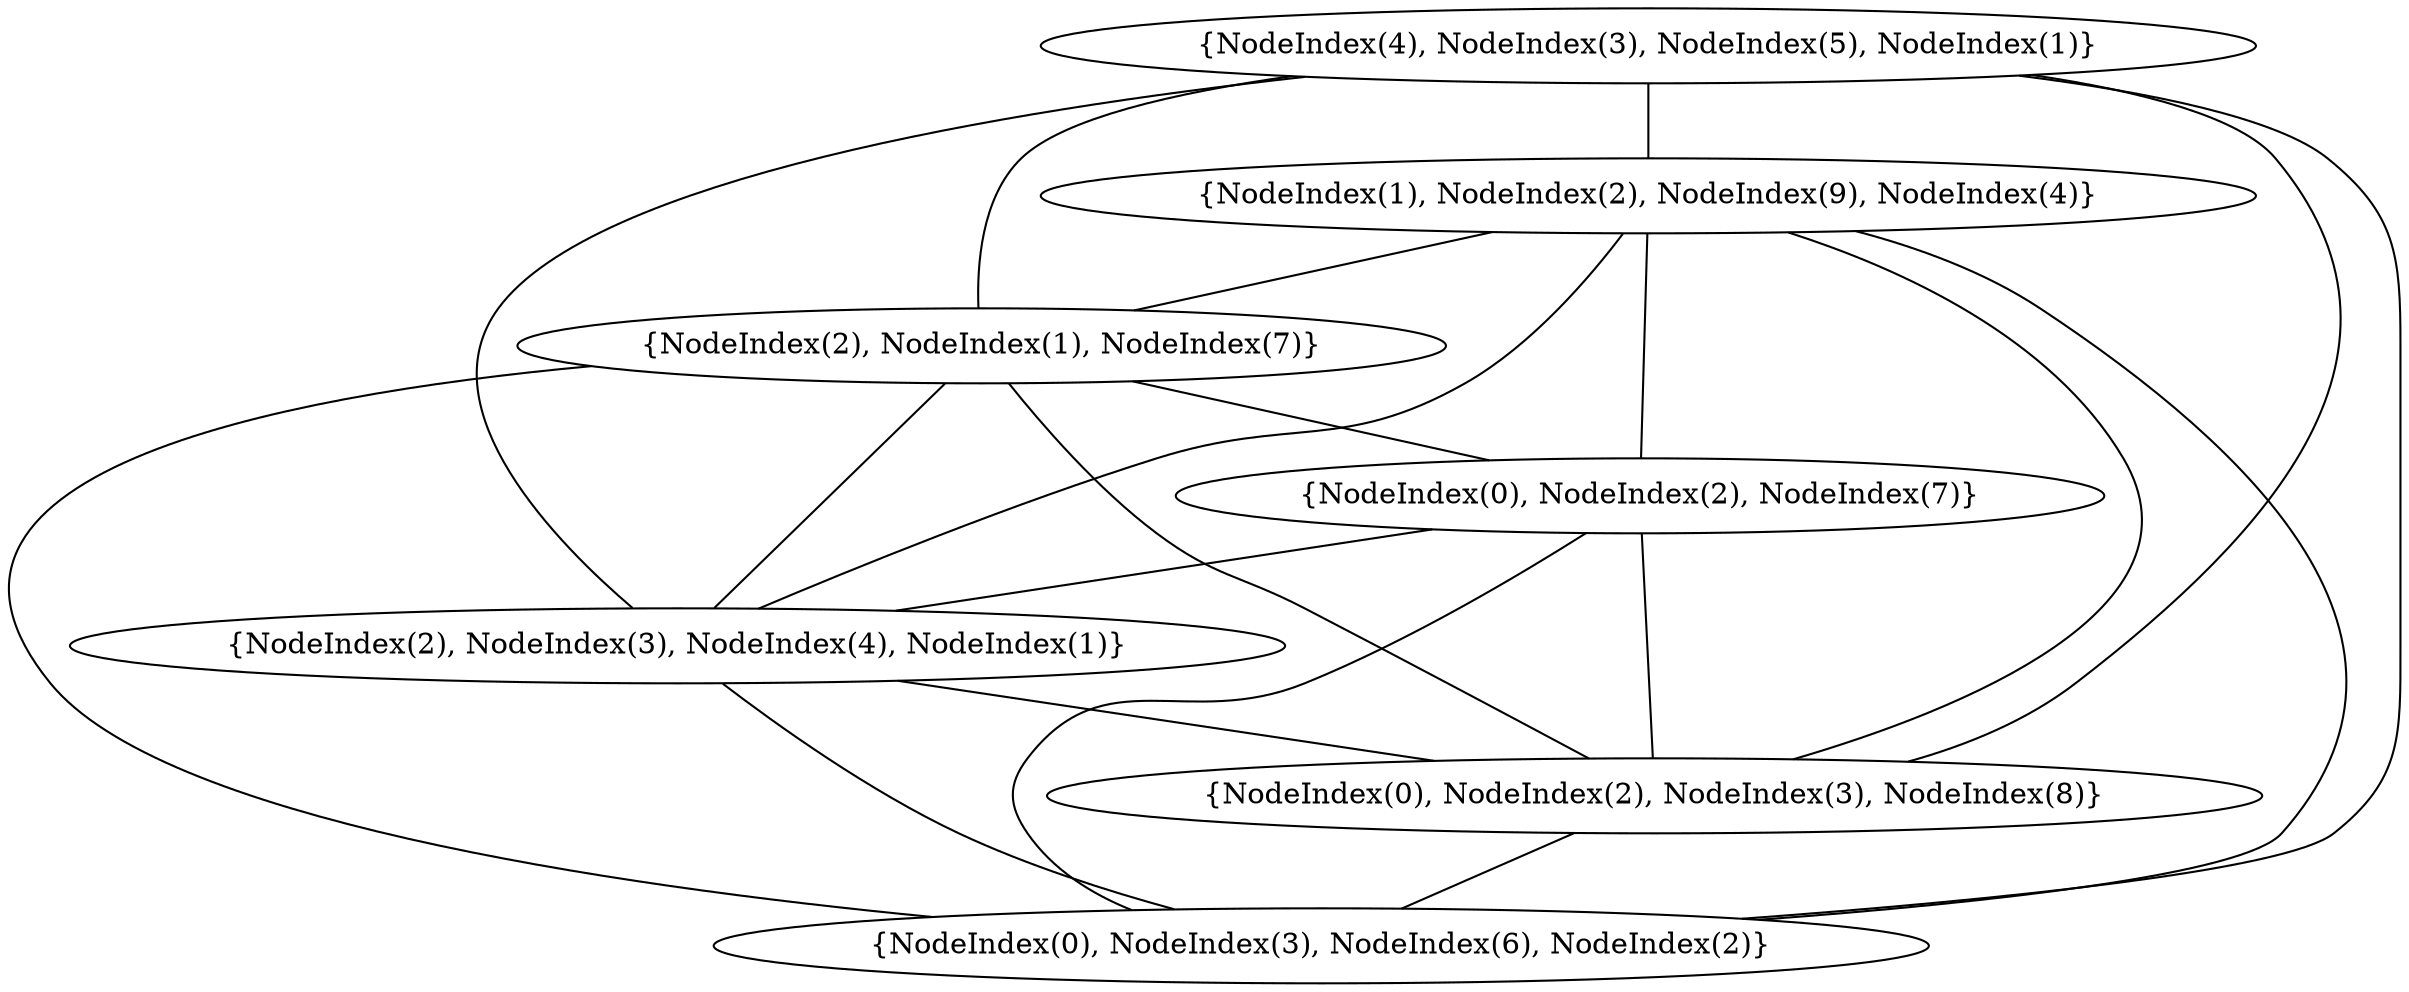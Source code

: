 graph {
    0 [ label = "{NodeIndex(0), NodeIndex(3), NodeIndex(6), NodeIndex(2)}" ]
    1 [ label = "{NodeIndex(0), NodeIndex(2), NodeIndex(3), NodeIndex(8)}" ]
    2 [ label = "{NodeIndex(2), NodeIndex(3), NodeIndex(4), NodeIndex(1)}" ]
    3 [ label = "{NodeIndex(0), NodeIndex(2), NodeIndex(7)}" ]
    4 [ label = "{NodeIndex(2), NodeIndex(1), NodeIndex(7)}" ]
    5 [ label = "{NodeIndex(1), NodeIndex(2), NodeIndex(9), NodeIndex(4)}" ]
    6 [ label = "{NodeIndex(4), NodeIndex(3), NodeIndex(5), NodeIndex(1)}" ]
    1 -- 0 [ ]
    2 -- 0 [ ]
    2 -- 1 [ ]
    3 -- 0 [ ]
    3 -- 1 [ ]
    3 -- 2 [ ]
    4 -- 0 [ ]
    4 -- 1 [ ]
    4 -- 2 [ ]
    4 -- 3 [ ]
    5 -- 0 [ ]
    5 -- 1 [ ]
    5 -- 2 [ ]
    5 -- 3 [ ]
    5 -- 4 [ ]
    6 -- 0 [ ]
    6 -- 1 [ ]
    6 -- 2 [ ]
    6 -- 4 [ ]
    6 -- 5 [ ]
}
